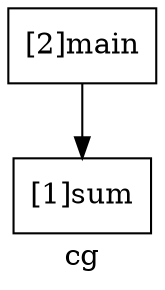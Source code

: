 digraph "cg"{
	label="cg";


	// Define the nodes
	N1 [shape=rectangle, color=black,label="[1]sum"];
	N2 [shape=rectangle, color=black,label="[2]main"];


	// Define the edges
	N2 -> N1[color=black,label=""];
}
